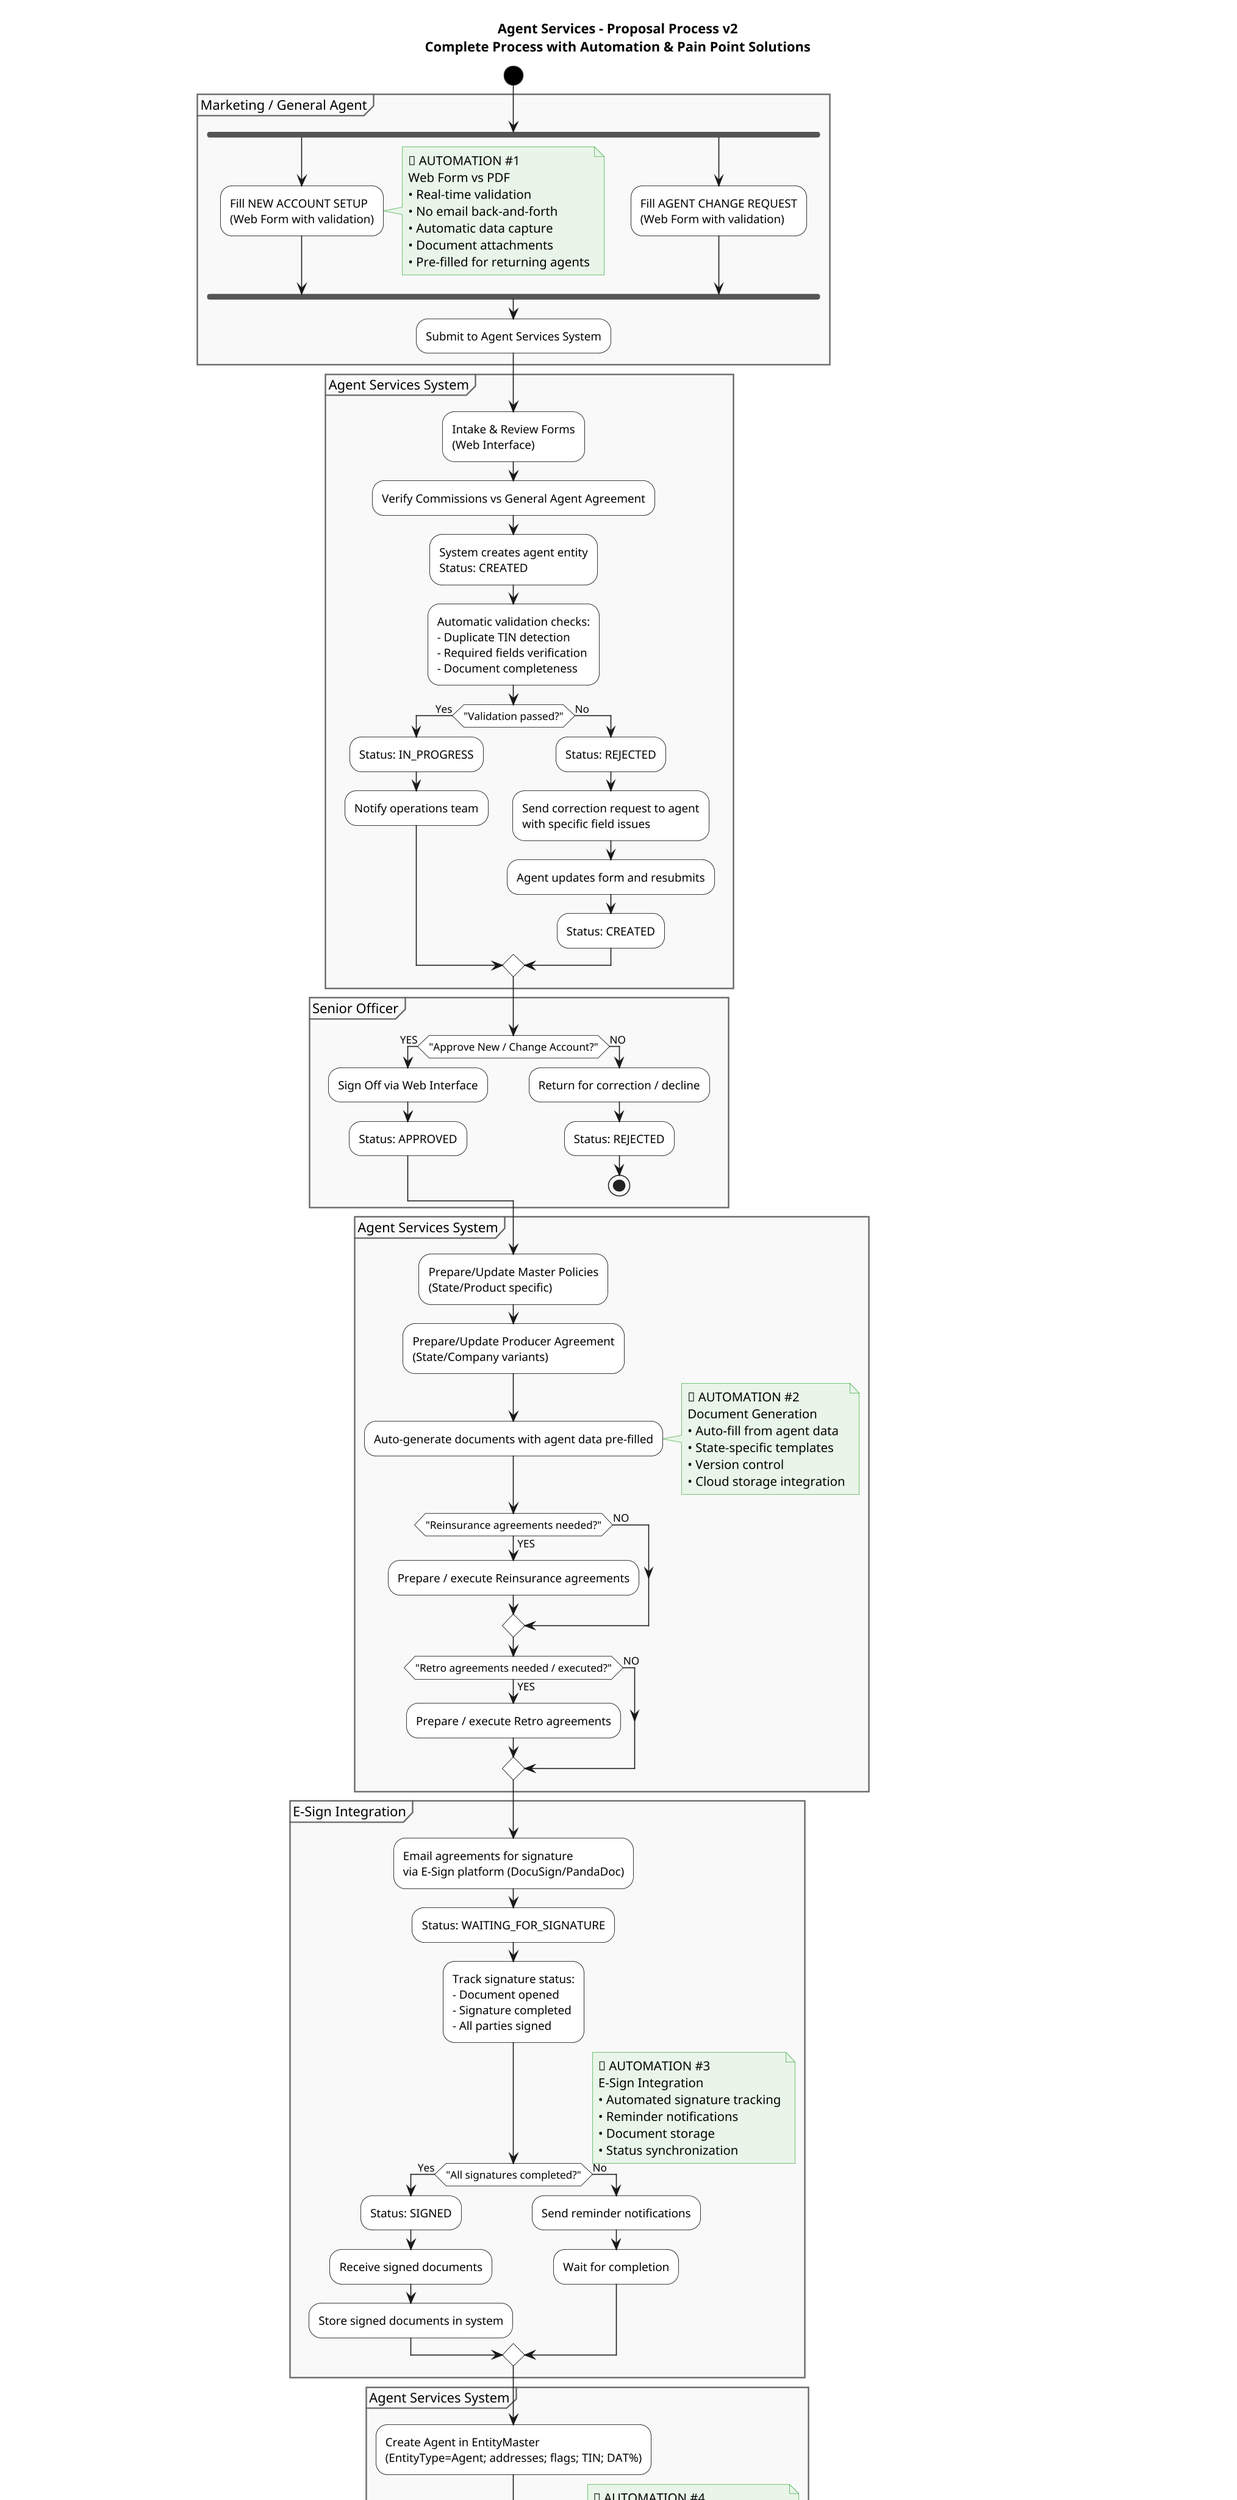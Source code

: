 @startuml
title Agent Services - Proposal Process v2\nComplete Process with Automation & Pain Point Solutions

skinparam dpi 150
skinparam activity {
  BackgroundColor White
  BorderColor Black
  StartColor Black
  EndColor Black
  DiamondBackgroundColor White
  DiamondBorderColor Black
  RoundCorner 20
}
skinparam note {
  BackgroundColor #E8F5E8
  BorderColor #4CAF50
}
skinparam partitionBorderColor #666666
skinparam partitionBackgroundColor #F9F9F9
skinparam shadowing false

start

partition "Marketing / General Agent" {
  fork
    :Fill NEW ACCOUNT SETUP\n(Web Form with validation);
    note right
    🚀 AUTOMATION #1
    Web Form vs PDF
    • Real-time validation
    • No email back-and-forth
    • Automatic data capture
    • Document attachments
    • Pre-filled for returning agents
    end note
  fork again
    :Fill AGENT CHANGE REQUEST\n(Web Form with validation);
  end fork
  :Submit to Agent Services System;
}

partition "Agent Services System" {
  :Intake & Review Forms\n(Web Interface);
  :Verify Commissions vs General Agent Agreement;
  :System creates agent entity\nStatus: CREATED;
  :Automatic validation checks:\n- Duplicate TIN detection\n- Required fields verification\n- Document completeness;
  if ("Validation passed?") then (Yes)
    :Status: IN_PROGRESS;
    :Notify operations team;
  else (No)
    :Status: REJECTED;
    :Send correction request to agent\nwith specific field issues;
    :Agent updates form and resubmits;
    :Status: CREATED;
  endif
}

partition "Senior Officer" {
  if ("Approve New / Change Account?") then (YES)
    :Sign Off via Web Interface;
    :Status: APPROVED;
  else (NO)
    :Return for correction / decline;
    :Status: REJECTED;
    stop
  endif
}

partition "Agent Services System" {
  :Prepare/Update Master Policies\n(State/Product specific);
  :Prepare/Update Producer Agreement\n(State/Company variants);
  :Auto-generate documents with agent data pre-filled;
  note right
  🚀 AUTOMATION #2
  Document Generation
  • Auto-fill from agent data
  • State-specific templates
  • Version control
  • Cloud storage integration
  end note

  if ("Reinsurance agreements needed?") then (YES)
    :Prepare / execute Reinsurance agreements;
  else (NO)
  endif

  if ("Retro agreements needed / executed?") then (YES)
    :Prepare / execute Retro agreements;
  else (NO)
  endif
}

partition "E-Sign Integration" {
  :Email agreements for signature\nvia E-Sign platform (DocuSign/PandaDoc);
  :Status: WAITING_FOR_SIGNATURE;
  :Track signature status:\n- Document opened\n- Signature completed\n- All parties signed;
  if ("All signatures completed?") then (Yes)
    :Status: SIGNED;
    :Receive signed documents;
    :Store signed documents in system;
  else (No)
    :Send reminder notifications;
    :Wait for completion;
  endif
  note right
  🚀 AUTOMATION #3
  E-Sign Integration
  • Automated signature tracking
  • Reminder notifications
  • Document storage
  • Status synchronization
  end note
}

partition "Agent Services System" {
  :Create Agent in EntityMaster\n(EntityType=Agent; addresses; flags; TIN; DAT%);
  :Status: PENDING;
  note right
  🚀 AUTOMATION #4
  Automated Database Setup
  • No manual Excel operations
  • Hierarchical table management
  • Bulk operations support
  • Audit logging
  end note
}

partition "Licensing (Jessica)" {
  :Maintain Appointments in Licensing DB\n(Integrated System);
  :Automated Monthly Letters – New/Terminated;
  :Automated Annual Letters (Jan): roster cleanup\nwith email validation and delivery tracking;
  note right
  🚀 AUTOMATION #5
  Licensing Integration
  • Automated letter generation
  • Email validation and tracking
  • Reduced manual printing/mailing
  • Integrated appointment management
  end note
}

partition "Platform Integration" {
  if ("Certificate available?") then (YES)
    :Request Certificate from Platform;
  else (NO)
    :Program Certificate;
  endif

  :Create Worksheets and/or Questionnaires;
  :Perform Testing to Verify\nCalculations & Population;
  :Send worksheet and release forms\nto loan platform provider;
  :Enable forms and rates on platform;
}

partition "Agent Services System" {
  :Wait for First Monthly Report\n(arrears, 3–5 day rescission);
  if ("First report received?") then (YES)
    :Complete Agent Setup;
    :AgentSetupDirect (plans) «NEVER DELETE»;
    :AgentSetupMasterCredit (commission, reins, risk, term, rates);
    :AgentSetupValuesCredit (durations 0-100 via Table_Num);
    :Optional: Copy all from old agent;
    :Reinsurance Setups;
    :Retro Setups;
    :Level II Setups;
    :Status: ACTIVE;
  else (NO)
    :Remain Pending;
    :No Plan Tables Configured;
  endif
}

partition "Operations & Claims" {
  :Process Business under Configured Plans;
}

' -------------------- PARALLEL START --------------------
fork

  partition "Exceptions Handling" {
    if ("Commission mismatch?\nPlan mismatch?") then (YES)
      :Review originals;
      :Correct contracts;
      :Resend for signatures;
    else (NO)
      :Proceed;
    endif

    if ("Premium calculation errors?\nDocument errors?") then (YES)
      :Review setup;
      :Review rates/worksheets sent to agent;
      fork
        :Update APS to correct;
      fork again
        :Update with Agent to correct;
      end fork
    else (NO)
      :No further action;
    endif
  }

fork again

  partition "Platform Integration (Rate Maintenance)" {
    :Annual / Tri-Annual Rate Changes;
    :Notification from State;
    :Create Rate Charts;
    if ("Filing necessary?") then (YES)
      :Send chart to Filing Team;
    else (NO)
      :Send notification to all affected Agents;\nUpdate APS – Update eWinLoan;
    endif
  }

end fork
' -------------------- PARALLEL END --------------------

note right
🚀 AUTOMATION #6
Status Tracking & Notifications
• Real-time status updates
• Automated notifications
• Audit trail
• Performance monitoring
• Exception handling
end note

end

@enduml

